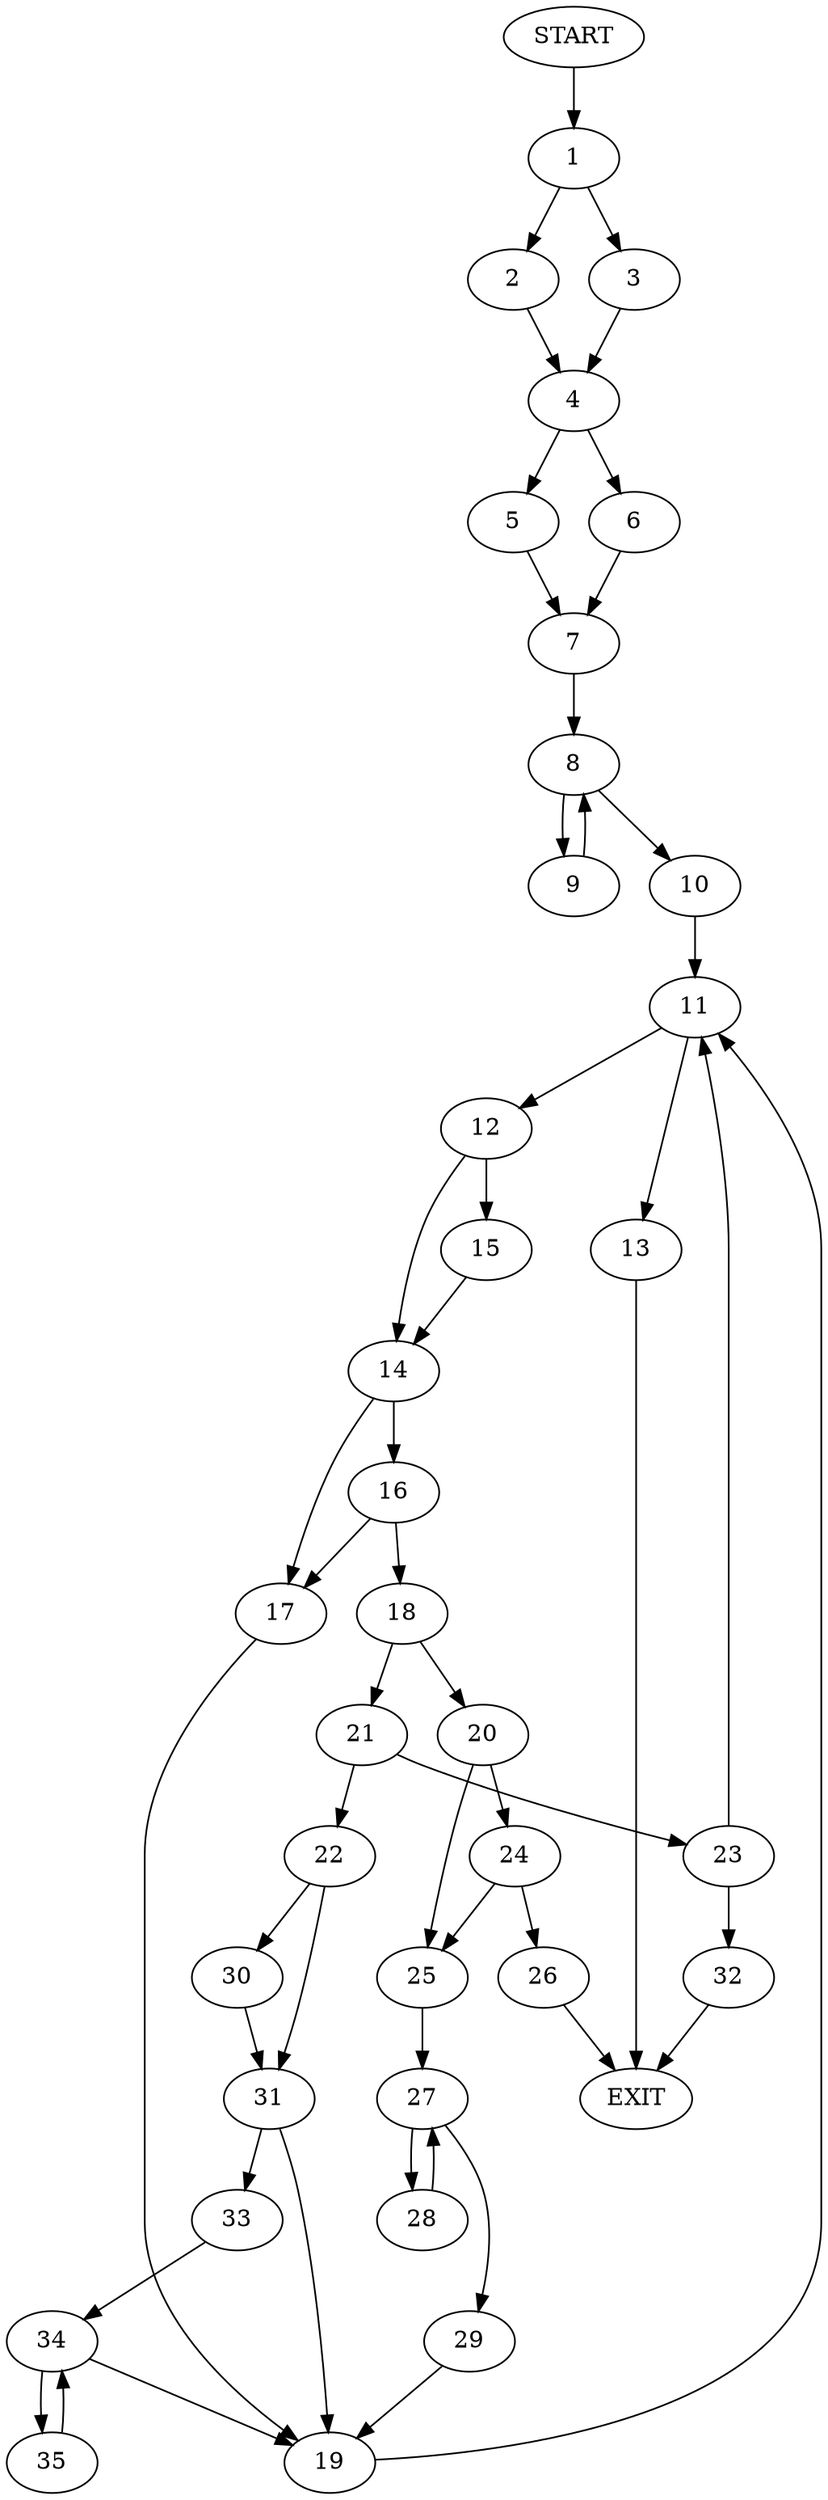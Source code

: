 digraph {
0 [label="START"]
36 [label="EXIT"]
0 -> 1
1 -> 2
1 -> 3
2 -> 4
3 -> 4
4 -> 5
4 -> 6
5 -> 7
6 -> 7
7 -> 8
8 -> 9
8 -> 10
10 -> 11
9 -> 8
11 -> 12
11 -> 13
13 -> 36
12 -> 14
12 -> 15
15 -> 14
14 -> 16
14 -> 17
16 -> 18
16 -> 17
17 -> 19
18 -> 20
18 -> 21
19 -> 11
21 -> 22
21 -> 23
20 -> 24
20 -> 25
24 -> 26
24 -> 25
25 -> 27
26 -> 36
27 -> 28
27 -> 29
28 -> 27
29 -> 19
22 -> 30
22 -> 31
23 -> 11
23 -> 32
32 -> 36
30 -> 31
31 -> 19
31 -> 33
33 -> 34
34 -> 35
34 -> 19
35 -> 34
}
